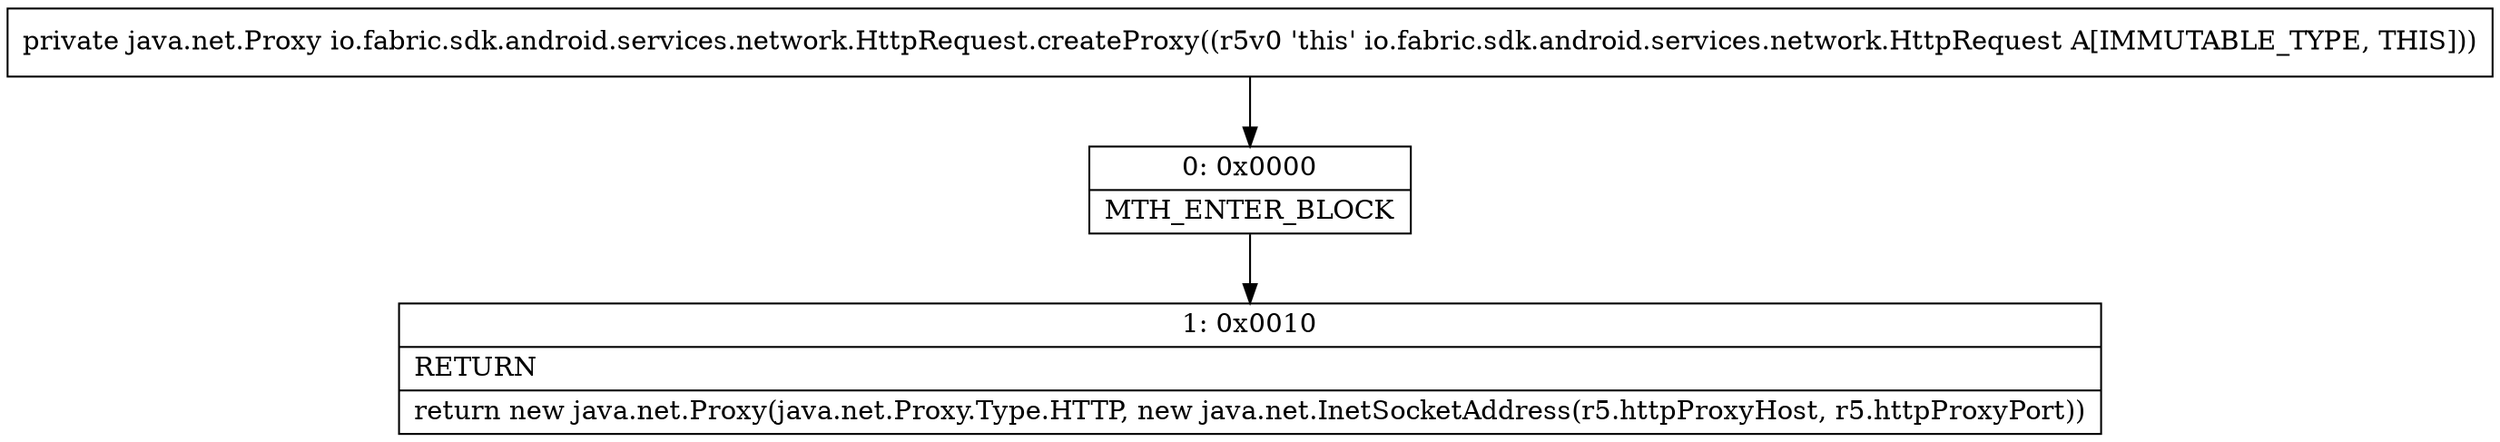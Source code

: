 digraph "CFG forio.fabric.sdk.android.services.network.HttpRequest.createProxy()Ljava\/net\/Proxy;" {
Node_0 [shape=record,label="{0\:\ 0x0000|MTH_ENTER_BLOCK\l}"];
Node_1 [shape=record,label="{1\:\ 0x0010|RETURN\l|return new java.net.Proxy(java.net.Proxy.Type.HTTP, new java.net.InetSocketAddress(r5.httpProxyHost, r5.httpProxyPort))\l}"];
MethodNode[shape=record,label="{private java.net.Proxy io.fabric.sdk.android.services.network.HttpRequest.createProxy((r5v0 'this' io.fabric.sdk.android.services.network.HttpRequest A[IMMUTABLE_TYPE, THIS])) }"];
MethodNode -> Node_0;
Node_0 -> Node_1;
}

